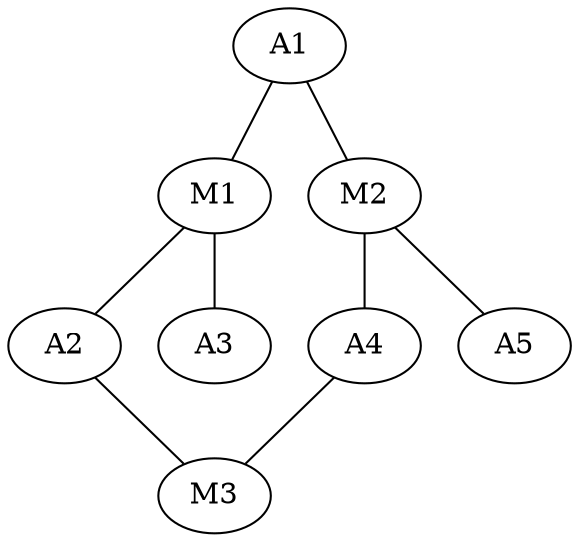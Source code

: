 digraph G {
		A1->M1[arrowhead="none"];
		A1->M2[arrowhead="none"];
		M1->actor11[arrowhead="none"];
		M1->actor12[arrowhead="none"];
		M2->actor21[arrowhead="none"];
		M2->actor22[arrowhead="none"];
		actor11[label="A2"];
		actor12[label="A3"];
		actor21[label="A4"];
		actor22[label="A5"];
		actor11->M3[arrowhead="none"];
		actor21->M3[arrowhead="none"];
}
